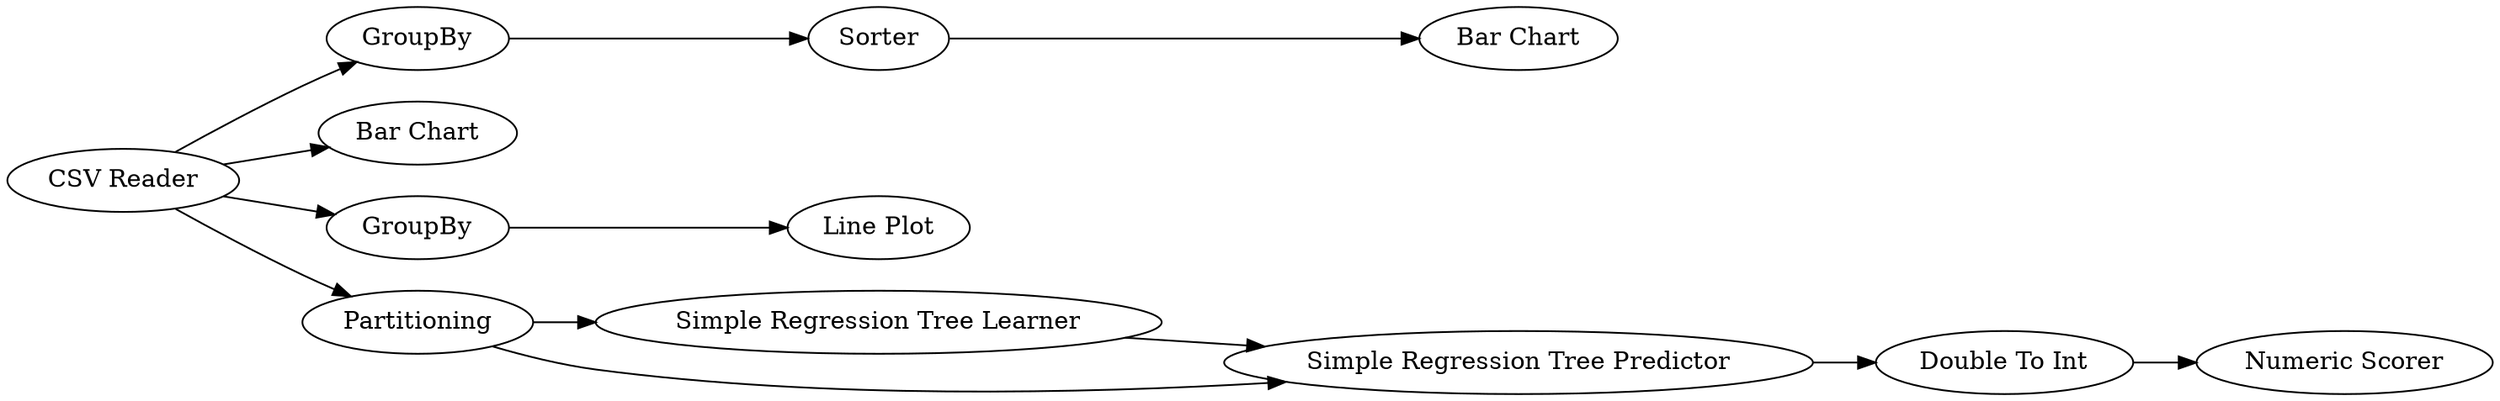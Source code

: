 digraph {
	1 [label="CSV Reader"]
	2 [label=GroupBy]
	3 [label="Bar Chart"]
	4 [label=Sorter]
	6 [label="Bar Chart"]
	9 [label="Line Plot"]
	10 [label=GroupBy]
	13 [label=Partitioning]
	16 [label="Simple Regression Tree Learner"]
	17 [label="Simple Regression Tree Predictor"]
	20 [label="Double To Int"]
	21 [label="Numeric Scorer"]
	1 -> 2
	1 -> 6
	1 -> 10
	1 -> 13
	2 -> 4
	4 -> 3
	10 -> 9
	13 -> 17
	13 -> 16
	16 -> 17
	17 -> 20
	20 -> 21
	rankdir=LR
}

